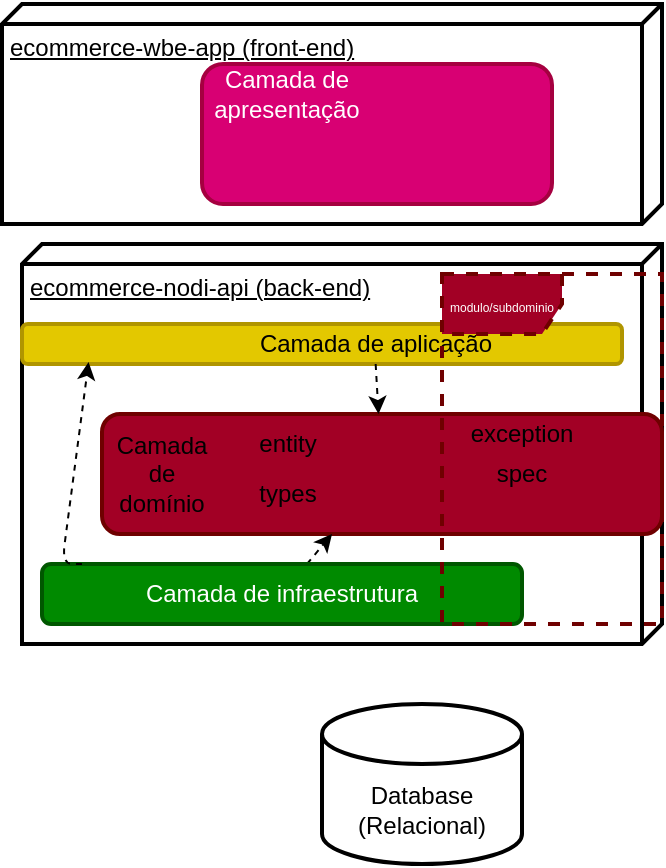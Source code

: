 <mxfile>
    <diagram id="KiKQSQD3LDUWRtyAgY7d" name="Arquitetura em Camadas">
        <mxGraphModel dx="447" dy="1428" grid="1" gridSize="10" guides="1" tooltips="1" connect="1" arrows="1" fold="1" page="1" pageScale="1" pageWidth="850" pageHeight="1100" math="0" shadow="0">
            <root>
                <mxCell id="0"/>
                <mxCell id="1" parent="0"/>
                <mxCell id="2" value="ecommerce-nodi-api (back-end)" style="verticalAlign=top;align=left;spacingTop=8;spacingLeft=2;spacingRight=12;shape=cube;size=10;direction=south;fontStyle=4;html=1;strokeWidth=2;" vertex="1" parent="1">
                    <mxGeometry x="60" y="100" width="320" height="200" as="geometry"/>
                </mxCell>
                <mxCell id="3" value="ecommerce-wbe-app (front-end)" style="verticalAlign=top;align=left;spacingTop=8;spacingLeft=2;spacingRight=12;shape=cube;size=10;direction=south;fontStyle=4;html=1;strokeWidth=2;" vertex="1" parent="1">
                    <mxGeometry x="50" y="-20" width="330" height="110" as="geometry"/>
                </mxCell>
                <mxCell id="7" value="Database (Relacional)" style="shape=cylinder3;whiteSpace=wrap;html=1;boundedLbl=1;backgroundOutline=1;size=15;strokeWidth=2;" vertex="1" parent="1">
                    <mxGeometry x="210" y="330" width="100" height="80" as="geometry"/>
                </mxCell>
                <mxCell id="13" value="" style="rounded=1;whiteSpace=wrap;html=1;strokeWidth=2;fillColor=#a20025;fontColor=#ffffff;strokeColor=#6F0000;" vertex="1" parent="1">
                    <mxGeometry x="100" y="185" width="280" height="60" as="geometry"/>
                </mxCell>
                <mxCell id="18" value="" style="rounded=1;whiteSpace=wrap;html=1;strokeWidth=2;fillColor=#e3c800;strokeColor=#B09500;fontColor=#000000;" vertex="1" parent="1">
                    <mxGeometry x="60" y="140" width="300" height="20" as="geometry"/>
                </mxCell>
                <mxCell id="36" style="edgeStyle=none;html=1;dashed=1;" edge="1" parent="1" source="20" target="13">
                    <mxGeometry relative="1" as="geometry"/>
                </mxCell>
                <mxCell id="20" value="Camada de infraestrutura" style="rounded=1;whiteSpace=wrap;html=1;strokeWidth=2;fillColor=#008a00;fontColor=#ffffff;strokeColor=#005700;" vertex="1" parent="1">
                    <mxGeometry x="70" y="260" width="240" height="30" as="geometry"/>
                </mxCell>
                <mxCell id="21" value="" style="rounded=1;whiteSpace=wrap;html=1;strokeWidth=2;fillColor=#d80073;strokeColor=#A50040;fontColor=#ffffff;" vertex="1" parent="1">
                    <mxGeometry x="150" y="10" width="175" height="70" as="geometry"/>
                </mxCell>
                <mxCell id="25" value="&lt;span style=&quot;color: rgb(255, 255, 255);&quot;&gt;Camada de apresentação&lt;/span&gt;" style="text;html=1;strokeColor=none;fillColor=none;align=center;verticalAlign=middle;whiteSpace=wrap;rounded=0;strokeWidth=2;" vertex="1" parent="1">
                    <mxGeometry x="155" y="10" width="75" height="30" as="geometry"/>
                </mxCell>
                <mxCell id="43" value="" style="edgeStyle=none;html=1;dashed=1;" edge="1" parent="1" source="28" target="13">
                    <mxGeometry relative="1" as="geometry"/>
                </mxCell>
                <mxCell id="28" value="Camada de aplicação" style="text;html=1;strokeColor=none;fillColor=none;align=center;verticalAlign=middle;whiteSpace=wrap;rounded=0;strokeWidth=2;" vertex="1" parent="1">
                    <mxGeometry x="162.5" y="140" width="147.5" height="20" as="geometry"/>
                </mxCell>
                <mxCell id="44" value="Camada de domínio" style="text;html=1;strokeColor=none;fillColor=none;align=center;verticalAlign=middle;whiteSpace=wrap;rounded=0;strokeWidth=2;" vertex="1" parent="1">
                    <mxGeometry x="100" y="200" width="60" height="30" as="geometry"/>
                </mxCell>
                <mxCell id="46" value="exception" style="text;html=1;strokeColor=none;fillColor=none;align=center;verticalAlign=middle;whiteSpace=wrap;rounded=0;strokeWidth=2;" vertex="1" parent="1">
                    <mxGeometry x="260" y="180" width="100" height="30" as="geometry"/>
                </mxCell>
                <mxCell id="47" value="types" style="text;html=1;strokeColor=none;fillColor=none;align=center;verticalAlign=middle;whiteSpace=wrap;rounded=0;strokeWidth=2;" vertex="1" parent="1">
                    <mxGeometry x="162.5" y="210" width="60" height="30" as="geometry"/>
                </mxCell>
                <mxCell id="52" value="spec" style="text;html=1;strokeColor=none;fillColor=none;align=center;verticalAlign=middle;whiteSpace=wrap;rounded=0;strokeWidth=2;" vertex="1" parent="1">
                    <mxGeometry x="280" y="200" width="60" height="30" as="geometry"/>
                </mxCell>
                <mxCell id="57" value="entity" style="text;html=1;strokeColor=none;fillColor=none;align=center;verticalAlign=middle;whiteSpace=wrap;rounded=0;strokeWidth=2;" vertex="1" parent="1">
                    <mxGeometry x="162.5" y="185" width="60" height="30" as="geometry"/>
                </mxCell>
                <mxCell id="59" value="" style="endArrow=classic;html=1;entryX=0.111;entryY=0.952;entryDx=0;entryDy=0;entryPerimeter=0;dashed=1;" edge="1" parent="1" target="18">
                    <mxGeometry width="50" height="50" relative="1" as="geometry">
                        <mxPoint x="90" y="260" as="sourcePoint"/>
                        <mxPoint x="260" y="210" as="targetPoint"/>
                        <Array as="points">
                            <mxPoint x="80" y="260"/>
                        </Array>
                    </mxGeometry>
                </mxCell>
                <mxCell id="60" value="&lt;font style=&quot;font-size: 6px;&quot;&gt;modulo/subdominio&lt;/font&gt;" style="shape=umlFrame;whiteSpace=wrap;html=1;strokeWidth=2;dashed=1;fillColor=#a20025;fontColor=#ffffff;strokeColor=#6F0000;" vertex="1" parent="1">
                    <mxGeometry x="270" y="115" width="110" height="175" as="geometry"/>
                </mxCell>
            </root>
        </mxGraphModel>
    </diagram>
</mxfile>